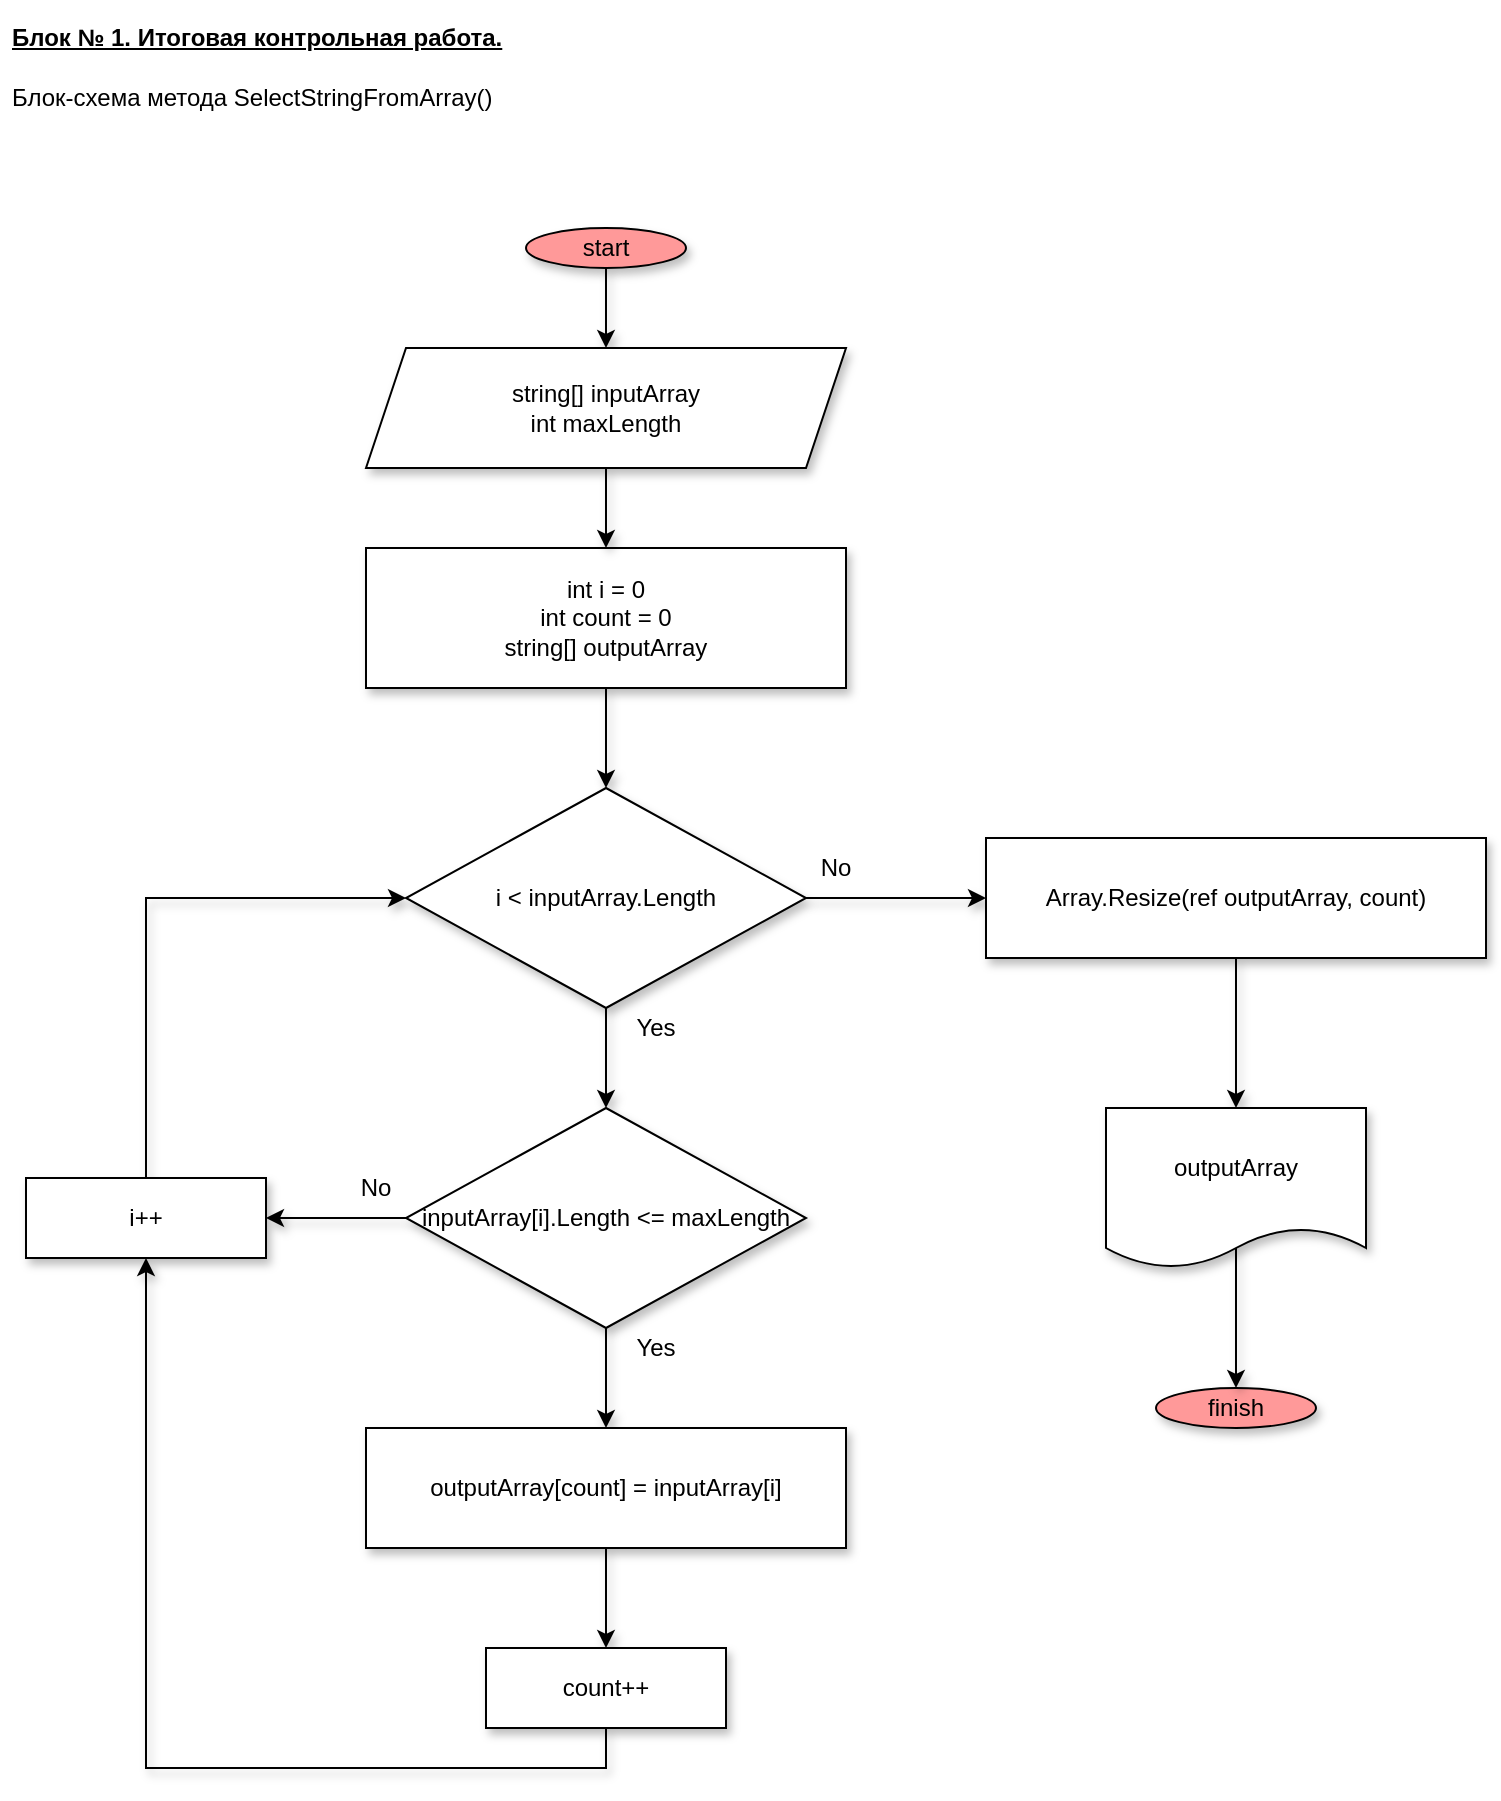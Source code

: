 <mxfile>
    <diagram id="AV9kRuy_ZLC-_nYmKm7w" name="Page-1">
        <mxGraphModel dx="692" dy="239" grid="1" gridSize="10" guides="1" tooltips="1" connect="1" arrows="1" fold="1" page="1" pageScale="1" pageWidth="827" pageHeight="1169" math="0" shadow="0">
            <root>
                <mxCell id="0"/>
                <mxCell id="1" parent="0"/>
                <mxCell id="bZnZhk3qSv23E_GFEmG_-27" style="edgeStyle=orthogonalEdgeStyle;rounded=0;orthogonalLoop=1;jettySize=auto;html=1;exitX=0.5;exitY=1;exitDx=0;exitDy=0;entryX=0.5;entryY=0;entryDx=0;entryDy=0;shadow=1;" parent="1" source="bZnZhk3qSv23E_GFEmG_-10" target="bZnZhk3qSv23E_GFEmG_-26" edge="1">
                    <mxGeometry relative="1" as="geometry"/>
                </mxCell>
                <mxCell id="bZnZhk3qSv23E_GFEmG_-10" value="start" style="ellipse;whiteSpace=wrap;html=1;fillColor=#FF9999;shadow=1;" parent="1" vertex="1">
                    <mxGeometry x="299" y="120" width="80" height="20" as="geometry"/>
                </mxCell>
                <mxCell id="bZnZhk3qSv23E_GFEmG_-29" style="edgeStyle=orthogonalEdgeStyle;rounded=0;orthogonalLoop=1;jettySize=auto;html=1;exitX=0.5;exitY=1;exitDx=0;exitDy=0;entryX=0.5;entryY=0;entryDx=0;entryDy=0;shadow=1;" parent="1" source="bZnZhk3qSv23E_GFEmG_-12" target="bZnZhk3qSv23E_GFEmG_-18" edge="1">
                    <mxGeometry relative="1" as="geometry"/>
                </mxCell>
                <mxCell id="bZnZhk3qSv23E_GFEmG_-12" value="&lt;div&gt;int i = 0&lt;br&gt;&lt;/div&gt;&lt;div&gt;int count = 0&lt;/div&gt;&lt;div&gt;&lt;div&gt;string[] outputArray&lt;/div&gt;&lt;/div&gt;" style="rounded=0;whiteSpace=wrap;html=1;shadow=1;" parent="1" vertex="1">
                    <mxGeometry x="219" y="280" width="240" height="70" as="geometry"/>
                </mxCell>
                <mxCell id="bZnZhk3qSv23E_GFEmG_-33" style="edgeStyle=orthogonalEdgeStyle;rounded=0;orthogonalLoop=1;jettySize=auto;html=1;exitX=0.5;exitY=1;exitDx=0;exitDy=0;entryX=0.5;entryY=0;entryDx=0;entryDy=0;shadow=1;" parent="1" source="bZnZhk3qSv23E_GFEmG_-18" target="bZnZhk3qSv23E_GFEmG_-30" edge="1">
                    <mxGeometry relative="1" as="geometry"/>
                </mxCell>
                <mxCell id="bZnZhk3qSv23E_GFEmG_-46" style="edgeStyle=orthogonalEdgeStyle;rounded=0;orthogonalLoop=1;jettySize=auto;html=1;exitX=1;exitY=0.5;exitDx=0;exitDy=0;entryX=0;entryY=0.5;entryDx=0;entryDy=0;shadow=1;" parent="1" source="bZnZhk3qSv23E_GFEmG_-18" target="bZnZhk3qSv23E_GFEmG_-40" edge="1">
                    <mxGeometry relative="1" as="geometry"/>
                </mxCell>
                <mxCell id="bZnZhk3qSv23E_GFEmG_-18" value="i &amp;lt; inputArray.Length" style="rhombus;whiteSpace=wrap;html=1;shadow=1;" parent="1" vertex="1">
                    <mxGeometry x="239" y="400" width="200" height="110" as="geometry"/>
                </mxCell>
                <mxCell id="bZnZhk3qSv23E_GFEmG_-23" value="No" style="text;html=1;align=center;verticalAlign=middle;whiteSpace=wrap;rounded=0;shadow=1;" parent="1" vertex="1">
                    <mxGeometry x="439" y="430" width="30" height="20" as="geometry"/>
                </mxCell>
                <mxCell id="bZnZhk3qSv23E_GFEmG_-24" value="Yes" style="text;html=1;align=center;verticalAlign=middle;whiteSpace=wrap;rounded=0;shadow=1;" parent="1" vertex="1">
                    <mxGeometry x="349" y="510" width="30" height="20" as="geometry"/>
                </mxCell>
                <mxCell id="bZnZhk3qSv23E_GFEmG_-28" style="edgeStyle=orthogonalEdgeStyle;rounded=0;orthogonalLoop=1;jettySize=auto;html=1;exitX=0.5;exitY=1;exitDx=0;exitDy=0;entryX=0.5;entryY=0;entryDx=0;entryDy=0;shadow=1;" parent="1" source="bZnZhk3qSv23E_GFEmG_-26" target="bZnZhk3qSv23E_GFEmG_-12" edge="1">
                    <mxGeometry relative="1" as="geometry"/>
                </mxCell>
                <mxCell id="bZnZhk3qSv23E_GFEmG_-26" value="string[] inputArray&lt;div&gt;int maxLength&lt;br&gt;&lt;/div&gt;" style="shape=parallelogram;perimeter=parallelogramPerimeter;whiteSpace=wrap;html=1;fixedSize=1;shadow=1;" parent="1" vertex="1">
                    <mxGeometry x="219" y="180" width="240" height="60" as="geometry"/>
                </mxCell>
                <mxCell id="bZnZhk3qSv23E_GFEmG_-35" style="edgeStyle=orthogonalEdgeStyle;rounded=0;orthogonalLoop=1;jettySize=auto;html=1;exitX=0.5;exitY=1;exitDx=0;exitDy=0;entryX=0.5;entryY=0;entryDx=0;entryDy=0;shadow=1;" parent="1" source="bZnZhk3qSv23E_GFEmG_-30" target="bZnZhk3qSv23E_GFEmG_-34" edge="1">
                    <mxGeometry relative="1" as="geometry"/>
                </mxCell>
                <mxCell id="bZnZhk3qSv23E_GFEmG_-50" style="edgeStyle=orthogonalEdgeStyle;rounded=0;orthogonalLoop=1;jettySize=auto;html=1;exitX=0;exitY=0.5;exitDx=0;exitDy=0;entryX=1;entryY=0.5;entryDx=0;entryDy=0;shadow=1;" parent="1" source="bZnZhk3qSv23E_GFEmG_-30" target="bZnZhk3qSv23E_GFEmG_-47" edge="1">
                    <mxGeometry relative="1" as="geometry"/>
                </mxCell>
                <mxCell id="bZnZhk3qSv23E_GFEmG_-30" value="inputArray[i].Length &amp;lt;= maxLength" style="rhombus;whiteSpace=wrap;html=1;shadow=1;" parent="1" vertex="1">
                    <mxGeometry x="239" y="560" width="200" height="110" as="geometry"/>
                </mxCell>
                <mxCell id="bZnZhk3qSv23E_GFEmG_-37" style="edgeStyle=orthogonalEdgeStyle;rounded=0;orthogonalLoop=1;jettySize=auto;html=1;exitX=0.5;exitY=1;exitDx=0;exitDy=0;entryX=0.5;entryY=0;entryDx=0;entryDy=0;shadow=1;" parent="1" source="bZnZhk3qSv23E_GFEmG_-34" target="bZnZhk3qSv23E_GFEmG_-36" edge="1">
                    <mxGeometry relative="1" as="geometry"/>
                </mxCell>
                <mxCell id="bZnZhk3qSv23E_GFEmG_-34" value="outputArray[count] = inputArray[i]" style="rounded=0;whiteSpace=wrap;html=1;shadow=1;" parent="1" vertex="1">
                    <mxGeometry x="219" y="720" width="240" height="60" as="geometry"/>
                </mxCell>
                <mxCell id="bZnZhk3qSv23E_GFEmG_-48" style="edgeStyle=orthogonalEdgeStyle;rounded=0;orthogonalLoop=1;jettySize=auto;html=1;exitX=0.5;exitY=1;exitDx=0;exitDy=0;entryX=0.5;entryY=1;entryDx=0;entryDy=0;shadow=1;" parent="1" source="bZnZhk3qSv23E_GFEmG_-36" target="bZnZhk3qSv23E_GFEmG_-47" edge="1">
                    <mxGeometry relative="1" as="geometry"/>
                </mxCell>
                <mxCell id="bZnZhk3qSv23E_GFEmG_-36" value="count++" style="rounded=0;whiteSpace=wrap;html=1;shadow=1;" parent="1" vertex="1">
                    <mxGeometry x="279" y="830" width="120" height="40" as="geometry"/>
                </mxCell>
                <mxCell id="bZnZhk3qSv23E_GFEmG_-39" value="Yes" style="text;html=1;align=center;verticalAlign=middle;whiteSpace=wrap;rounded=0;shadow=1;" parent="1" vertex="1">
                    <mxGeometry x="349" y="670" width="30" height="20" as="geometry"/>
                </mxCell>
                <mxCell id="bZnZhk3qSv23E_GFEmG_-54" style="edgeStyle=orthogonalEdgeStyle;rounded=0;orthogonalLoop=1;jettySize=auto;html=1;exitX=0.5;exitY=1;exitDx=0;exitDy=0;entryX=0.5;entryY=0;entryDx=0;entryDy=0;shadow=1;" parent="1" source="bZnZhk3qSv23E_GFEmG_-40" target="bZnZhk3qSv23E_GFEmG_-52" edge="1">
                    <mxGeometry relative="1" as="geometry"/>
                </mxCell>
                <mxCell id="bZnZhk3qSv23E_GFEmG_-40" value="Array.Resize(ref outputArray, count)" style="rounded=0;whiteSpace=wrap;html=1;shadow=1;" parent="1" vertex="1">
                    <mxGeometry x="529" y="425" width="250" height="60" as="geometry"/>
                </mxCell>
                <mxCell id="bZnZhk3qSv23E_GFEmG_-42" value="No" style="text;html=1;align=center;verticalAlign=middle;whiteSpace=wrap;rounded=0;shadow=1;" parent="1" vertex="1">
                    <mxGeometry x="209" y="590" width="30" height="20" as="geometry"/>
                </mxCell>
                <mxCell id="bZnZhk3qSv23E_GFEmG_-51" style="edgeStyle=orthogonalEdgeStyle;rounded=0;orthogonalLoop=1;jettySize=auto;html=1;exitX=0.5;exitY=0;exitDx=0;exitDy=0;entryX=0;entryY=0.5;entryDx=0;entryDy=0;shadow=1;" parent="1" source="bZnZhk3qSv23E_GFEmG_-47" target="bZnZhk3qSv23E_GFEmG_-18" edge="1">
                    <mxGeometry relative="1" as="geometry"/>
                </mxCell>
                <mxCell id="bZnZhk3qSv23E_GFEmG_-47" value="i++" style="rounded=0;whiteSpace=wrap;html=1;shadow=1;" parent="1" vertex="1">
                    <mxGeometry x="49" y="595" width="120" height="40" as="geometry"/>
                </mxCell>
                <mxCell id="bZnZhk3qSv23E_GFEmG_-52" value="outputArray" style="shape=document;whiteSpace=wrap;html=1;boundedLbl=1;size=0.25;shadow=1;" parent="1" vertex="1">
                    <mxGeometry x="589" y="560" width="130" height="80" as="geometry"/>
                </mxCell>
                <mxCell id="bZnZhk3qSv23E_GFEmG_-53" value="finish" style="ellipse;whiteSpace=wrap;html=1;fillColor=#FF9999;shadow=1;" parent="1" vertex="1">
                    <mxGeometry x="614" y="700" width="80" height="20" as="geometry"/>
                </mxCell>
                <mxCell id="bZnZhk3qSv23E_GFEmG_-57" value="" style="endArrow=classic;html=1;rounded=0;entryX=0.5;entryY=0;entryDx=0;entryDy=0;shadow=1;" parent="1" target="bZnZhk3qSv23E_GFEmG_-53" edge="1">
                    <mxGeometry width="50" height="50" relative="1" as="geometry">
                        <mxPoint x="654" y="630" as="sourcePoint"/>
                        <mxPoint x="679" y="620" as="targetPoint"/>
                    </mxGeometry>
                </mxCell>
                <mxCell id="bZnZhk3qSv23E_GFEmG_-58" value="&lt;div align=&quot;left&quot;&gt;&lt;b&gt;&lt;u&gt;Блок № 1. Итоговая контрольная работа.&lt;/u&gt;&lt;/b&gt;&lt;/div&gt;" style="text;html=1;strokeColor=none;fillColor=none;align=left;verticalAlign=middle;whiteSpace=wrap;rounded=0;shadow=1;glass=0;sketch=0;" parent="1" vertex="1">
                    <mxGeometry x="40" y="10" width="310" height="30" as="geometry"/>
                </mxCell>
                <mxCell id="bZnZhk3qSv23E_GFEmG_-59" value="Блок-схема метода SelectStringFromArray()" style="text;html=1;strokeColor=none;fillColor=none;align=left;verticalAlign=middle;whiteSpace=wrap;rounded=0;shadow=1;glass=0;sketch=0;" parent="1" vertex="1">
                    <mxGeometry x="40" y="40" width="310" height="30" as="geometry"/>
                </mxCell>
            </root>
        </mxGraphModel>
    </diagram>
</mxfile>